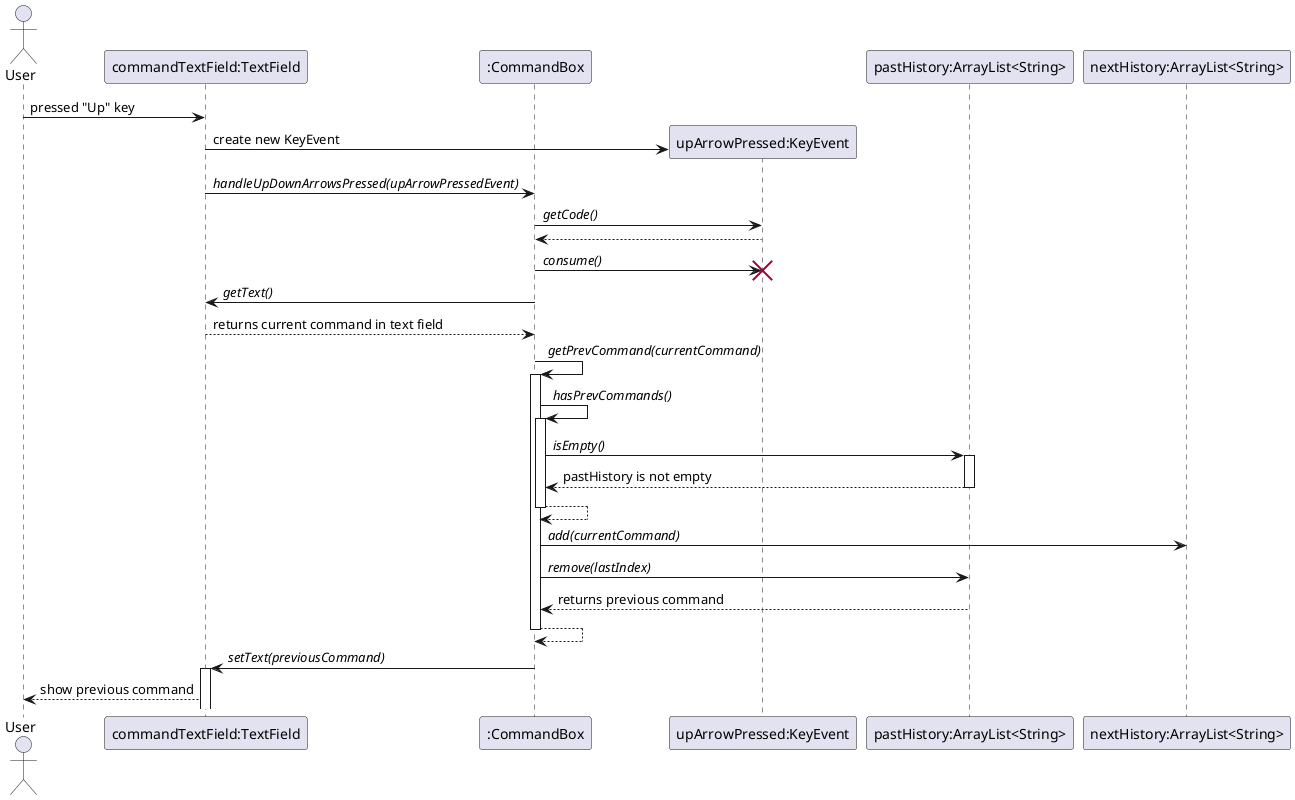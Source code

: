 @startuml
Actor User
participant "commandTextField:TextField"
participant ":CommandBox"
participant "upArrowPressed:KeyEvent"
participant "pastHistory:ArrayList<String>"
participant "nextHistory:ArrayList<String>"

User -> "commandTextField:TextField": pressed "Up" key

create "upArrowPressed:KeyEvent"
"commandTextField:TextField" -> "upArrowPressed:KeyEvent": create new KeyEvent

"commandTextField:TextField" -> ":CommandBox": //handleUpDownArrowsPressed(upArrowPressedEvent)//


":CommandBox"-> "upArrowPressed:KeyEvent": //getCode()//
"upArrowPressed:KeyEvent" --> ":CommandBox"
":CommandBox"-> "upArrowPressed:KeyEvent": //consume()//
destroy "upArrowPressed:KeyEvent"

":CommandBox"-> "commandTextField:TextField": //getText()//
"commandTextField:TextField" --> ":CommandBox": returns current command in text field

":CommandBox" -> ":CommandBox": //getPrevCommand(currentCommand)//
activate ":CommandBox"
":CommandBox" -> ":CommandBox": //hasPrevCommands()//
activate ":CommandBox"
":CommandBox" -> "pastHistory:ArrayList<String>": //isEmpty()//
activate "pastHistory:ArrayList<String>"
"pastHistory:ArrayList<String>" --> ":CommandBox": pastHistory is not empty
deactivate "pastHistory:ArrayList<String>"

":CommandBox" --> ":CommandBox"
deactivate ":CommandBox"

":CommandBox" -> "nextHistory:ArrayList<String>": //add(currentCommand)//

":CommandBox" -> "pastHistory:ArrayList<String>": //remove(lastIndex)//
"pastHistory:ArrayList<String>" --> ":CommandBox": returns previous command
":CommandBox" --> ":CommandBox"
deactivate ":CommandBox"

":CommandBox" -> "commandTextField:TextField": //setText(previousCommand)//
activate "commandTextField:TextField"
"commandTextField:TextField" --> User: show previous command 
@enduml